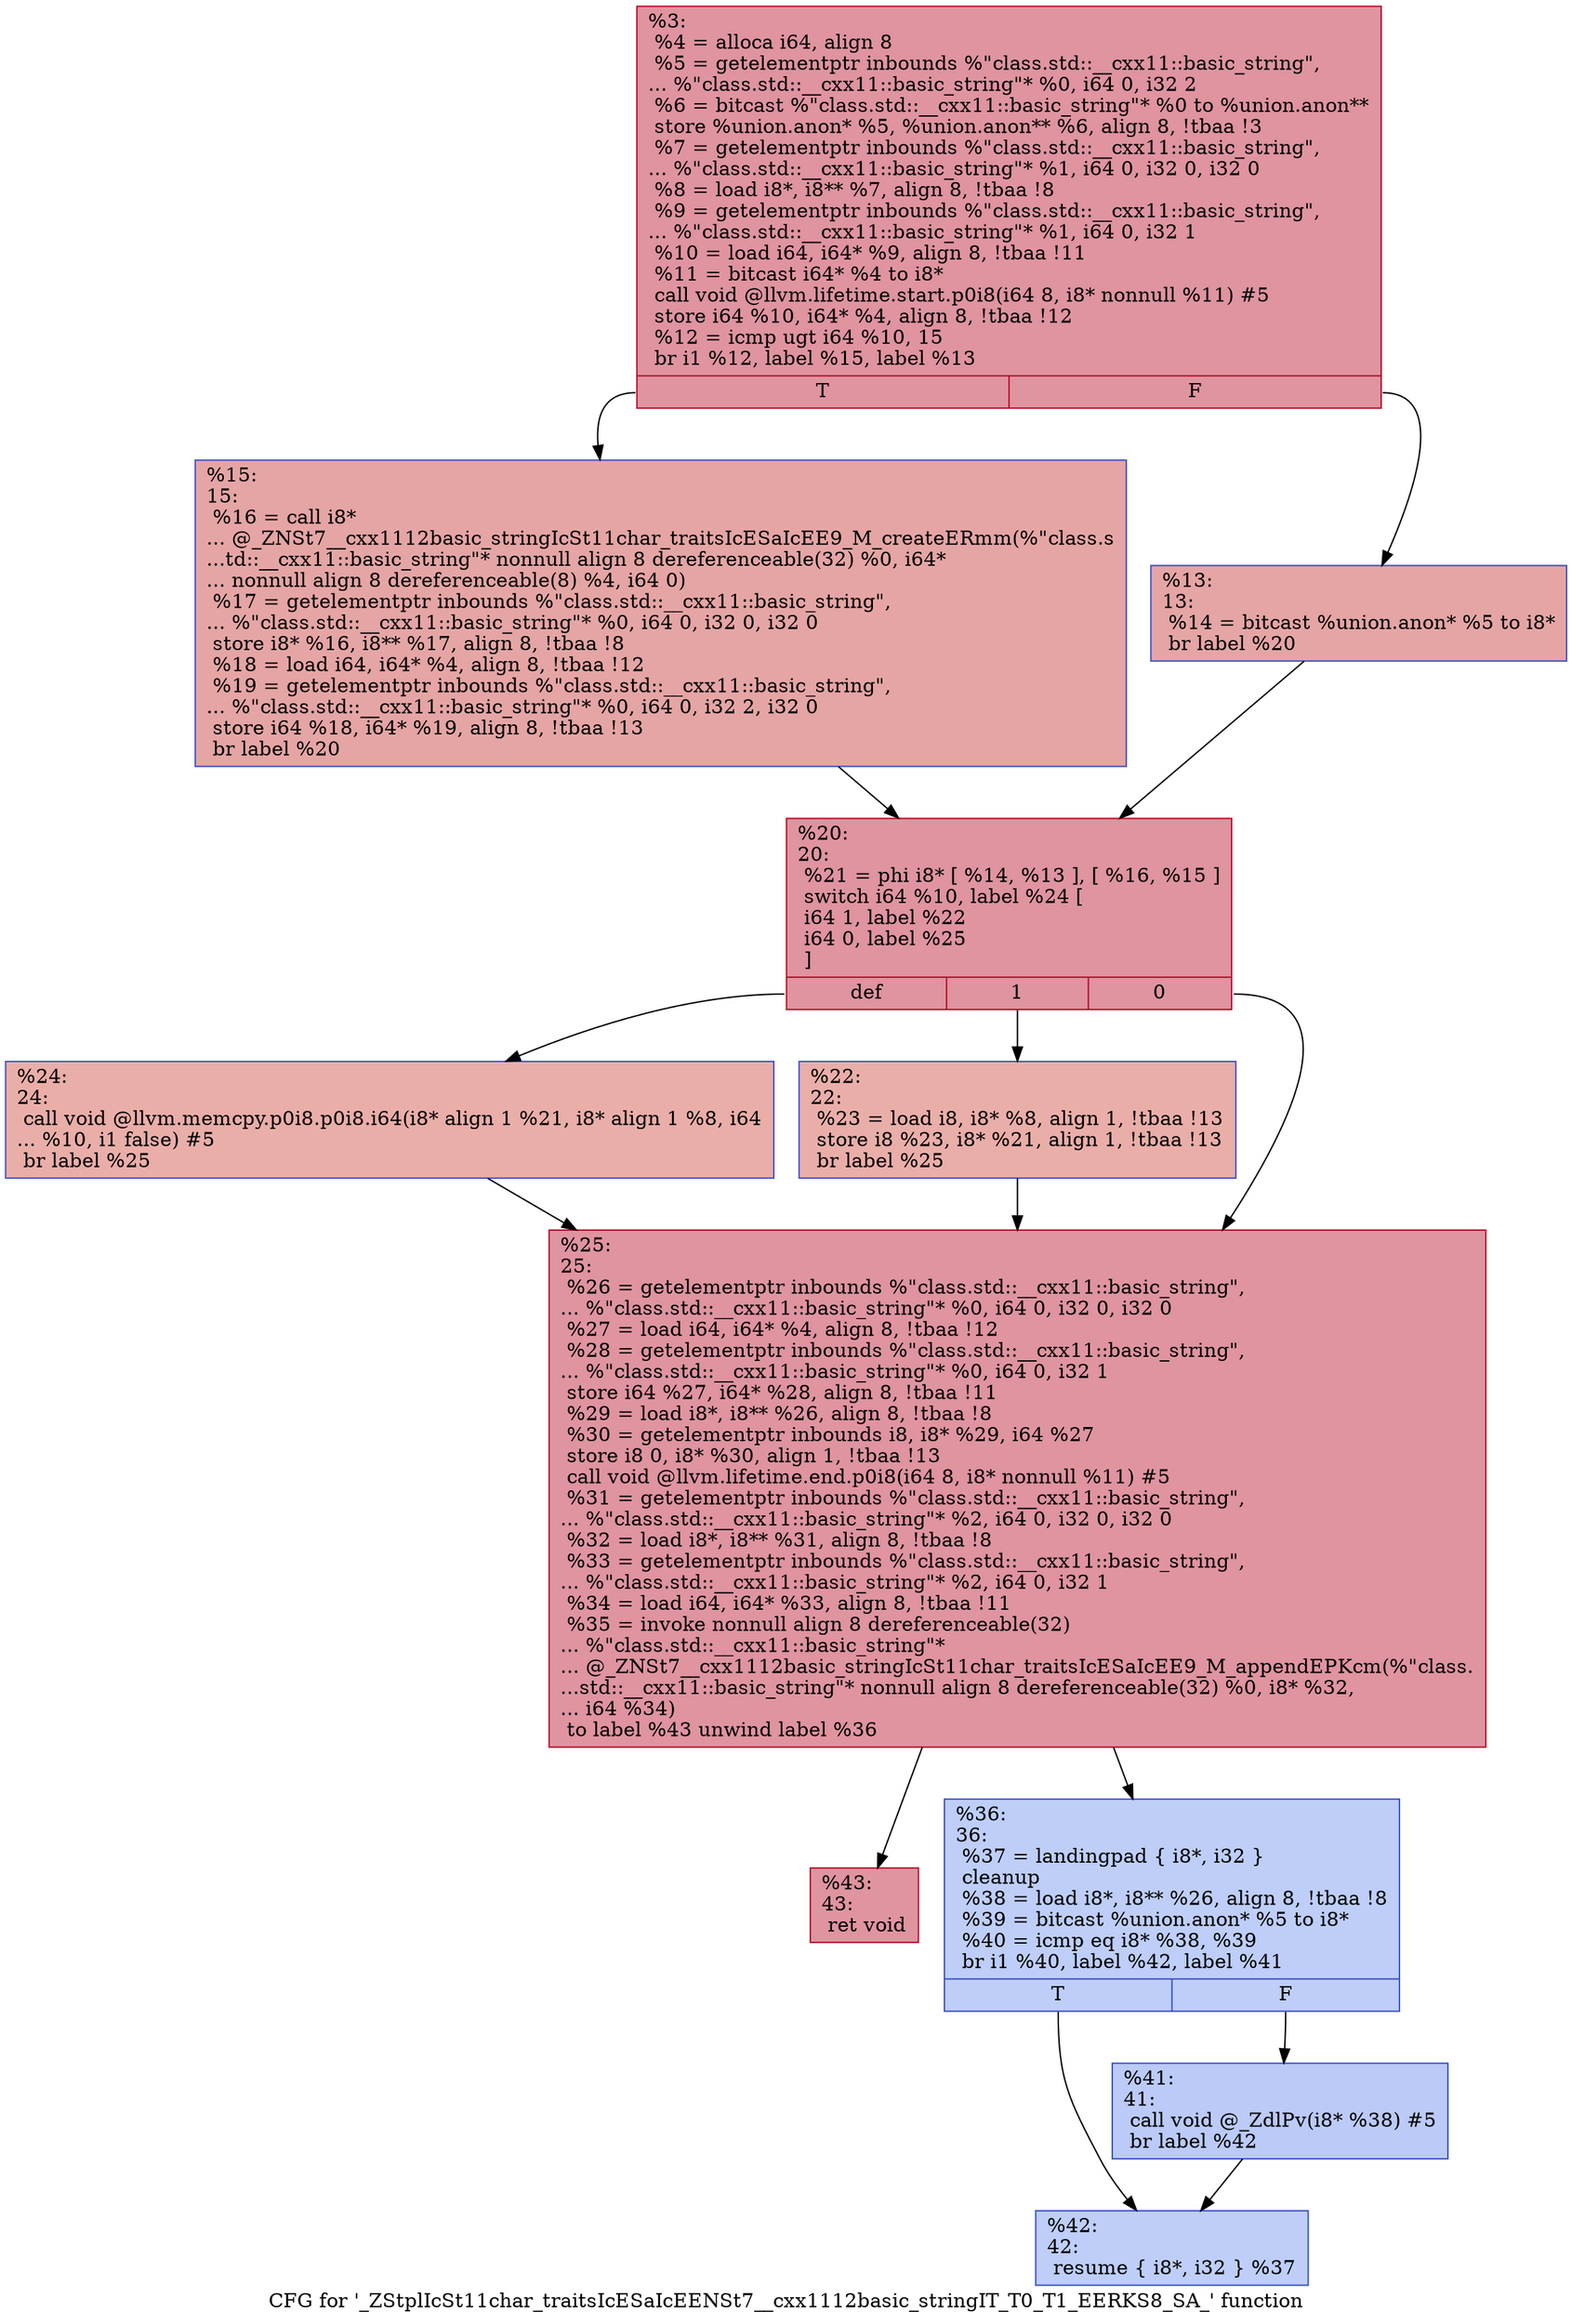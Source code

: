 digraph "CFG for '_ZStplIcSt11char_traitsIcESaIcEENSt7__cxx1112basic_stringIT_T0_T1_EERKS8_SA_' function" {
	label="CFG for '_ZStplIcSt11char_traitsIcESaIcEENSt7__cxx1112basic_stringIT_T0_T1_EERKS8_SA_' function";

	Node0x5613e67cb7b0 [shape=record,color="#b70d28ff", style=filled, fillcolor="#b70d2870",label="{%3:\l  %4 = alloca i64, align 8\l  %5 = getelementptr inbounds %\"class.std::__cxx11::basic_string\",\l... %\"class.std::__cxx11::basic_string\"* %0, i64 0, i32 2\l  %6 = bitcast %\"class.std::__cxx11::basic_string\"* %0 to %union.anon**\l  store %union.anon* %5, %union.anon** %6, align 8, !tbaa !3\l  %7 = getelementptr inbounds %\"class.std::__cxx11::basic_string\",\l... %\"class.std::__cxx11::basic_string\"* %1, i64 0, i32 0, i32 0\l  %8 = load i8*, i8** %7, align 8, !tbaa !8\l  %9 = getelementptr inbounds %\"class.std::__cxx11::basic_string\",\l... %\"class.std::__cxx11::basic_string\"* %1, i64 0, i32 1\l  %10 = load i64, i64* %9, align 8, !tbaa !11\l  %11 = bitcast i64* %4 to i8*\l  call void @llvm.lifetime.start.p0i8(i64 8, i8* nonnull %11) #5\l  store i64 %10, i64* %4, align 8, !tbaa !12\l  %12 = icmp ugt i64 %10, 15\l  br i1 %12, label %15, label %13\l|{<s0>T|<s1>F}}"];
	Node0x5613e67cb7b0:s0 -> Node0x5613e67c1790;
	Node0x5613e67cb7b0:s1 -> Node0x5613e67c17e0;
	Node0x5613e67c17e0 [shape=record,color="#3d50c3ff", style=filled, fillcolor="#c5333470",label="{%13:\l13:                                               \l  %14 = bitcast %union.anon* %5 to i8*\l  br label %20\l}"];
	Node0x5613e67c17e0 -> Node0x5613e67c1990;
	Node0x5613e67c1790 [shape=record,color="#3d50c3ff", style=filled, fillcolor="#c5333470",label="{%15:\l15:                                               \l  %16 = call i8*\l... @_ZNSt7__cxx1112basic_stringIcSt11char_traitsIcESaIcEE9_M_createERmm(%\"class.s\l...td::__cxx11::basic_string\"* nonnull align 8 dereferenceable(32) %0, i64*\l... nonnull align 8 dereferenceable(8) %4, i64 0)\l  %17 = getelementptr inbounds %\"class.std::__cxx11::basic_string\",\l... %\"class.std::__cxx11::basic_string\"* %0, i64 0, i32 0, i32 0\l  store i8* %16, i8** %17, align 8, !tbaa !8\l  %18 = load i64, i64* %4, align 8, !tbaa !12\l  %19 = getelementptr inbounds %\"class.std::__cxx11::basic_string\",\l... %\"class.std::__cxx11::basic_string\"* %0, i64 0, i32 2, i32 0\l  store i64 %18, i64* %19, align 8, !tbaa !13\l  br label %20\l}"];
	Node0x5613e67c1790 -> Node0x5613e67c1990;
	Node0x5613e67c1990 [shape=record,color="#b70d28ff", style=filled, fillcolor="#b70d2870",label="{%20:\l20:                                               \l  %21 = phi i8* [ %14, %13 ], [ %16, %15 ]\l  switch i64 %10, label %24 [\l    i64 1, label %22\l    i64 0, label %25\l  ]\l|{<s0>def|<s1>1|<s2>0}}"];
	Node0x5613e67c1990:s0 -> Node0x5613e67d2490;
	Node0x5613e67c1990:s1 -> Node0x5613e67d24e0;
	Node0x5613e67c1990:s2 -> Node0x5613e67d2530;
	Node0x5613e67d24e0 [shape=record,color="#3d50c3ff", style=filled, fillcolor="#d0473d70",label="{%22:\l22:                                               \l  %23 = load i8, i8* %8, align 1, !tbaa !13\l  store i8 %23, i8* %21, align 1, !tbaa !13\l  br label %25\l}"];
	Node0x5613e67d24e0 -> Node0x5613e67d2530;
	Node0x5613e67d2490 [shape=record,color="#3d50c3ff", style=filled, fillcolor="#d0473d70",label="{%24:\l24:                                               \l  call void @llvm.memcpy.p0i8.p0i8.i64(i8* align 1 %21, i8* align 1 %8, i64\l... %10, i1 false) #5\l  br label %25\l}"];
	Node0x5613e67d2490 -> Node0x5613e67d2530;
	Node0x5613e67d2530 [shape=record,color="#b70d28ff", style=filled, fillcolor="#b70d2870",label="{%25:\l25:                                               \l  %26 = getelementptr inbounds %\"class.std::__cxx11::basic_string\",\l... %\"class.std::__cxx11::basic_string\"* %0, i64 0, i32 0, i32 0\l  %27 = load i64, i64* %4, align 8, !tbaa !12\l  %28 = getelementptr inbounds %\"class.std::__cxx11::basic_string\",\l... %\"class.std::__cxx11::basic_string\"* %0, i64 0, i32 1\l  store i64 %27, i64* %28, align 8, !tbaa !11\l  %29 = load i8*, i8** %26, align 8, !tbaa !8\l  %30 = getelementptr inbounds i8, i8* %29, i64 %27\l  store i8 0, i8* %30, align 1, !tbaa !13\l  call void @llvm.lifetime.end.p0i8(i64 8, i8* nonnull %11) #5\l  %31 = getelementptr inbounds %\"class.std::__cxx11::basic_string\",\l... %\"class.std::__cxx11::basic_string\"* %2, i64 0, i32 0, i32 0\l  %32 = load i8*, i8** %31, align 8, !tbaa !8\l  %33 = getelementptr inbounds %\"class.std::__cxx11::basic_string\",\l... %\"class.std::__cxx11::basic_string\"* %2, i64 0, i32 1\l  %34 = load i64, i64* %33, align 8, !tbaa !11\l  %35 = invoke nonnull align 8 dereferenceable(32)\l... %\"class.std::__cxx11::basic_string\"*\l... @_ZNSt7__cxx1112basic_stringIcSt11char_traitsIcESaIcEE9_M_appendEPKcm(%\"class.\l...std::__cxx11::basic_string\"* nonnull align 8 dereferenceable(32) %0, i8* %32,\l... i64 %34)\l          to label %43 unwind label %36\l}"];
	Node0x5613e67d2530 -> Node0x5613e67d3440;
	Node0x5613e67d2530 -> Node0x5613e67d3490;
	Node0x5613e67d3490 [shape=record,color="#3d50c3ff", style=filled, fillcolor="#6c8ff170",label="{%36:\l36:                                               \l  %37 = landingpad \{ i8*, i32 \}\l          cleanup\l  %38 = load i8*, i8** %26, align 8, !tbaa !8\l  %39 = bitcast %union.anon* %5 to i8*\l  %40 = icmp eq i8* %38, %39\l  br i1 %40, label %42, label %41\l|{<s0>T|<s1>F}}"];
	Node0x5613e67d3490:s0 -> Node0x5613e67d38a0;
	Node0x5613e67d3490:s1 -> Node0x5613e67d38f0;
	Node0x5613e67d38f0 [shape=record,color="#3d50c3ff", style=filled, fillcolor="#6687ed70",label="{%41:\l41:                                               \l  call void @_ZdlPv(i8* %38) #5\l  br label %42\l}"];
	Node0x5613e67d38f0 -> Node0x5613e67d38a0;
	Node0x5613e67d38a0 [shape=record,color="#3d50c3ff", style=filled, fillcolor="#6c8ff170",label="{%42:\l42:                                               \l  resume \{ i8*, i32 \} %37\l}"];
	Node0x5613e67d3440 [shape=record,color="#b70d28ff", style=filled, fillcolor="#b70d2870",label="{%43:\l43:                                               \l  ret void\l}"];
}
